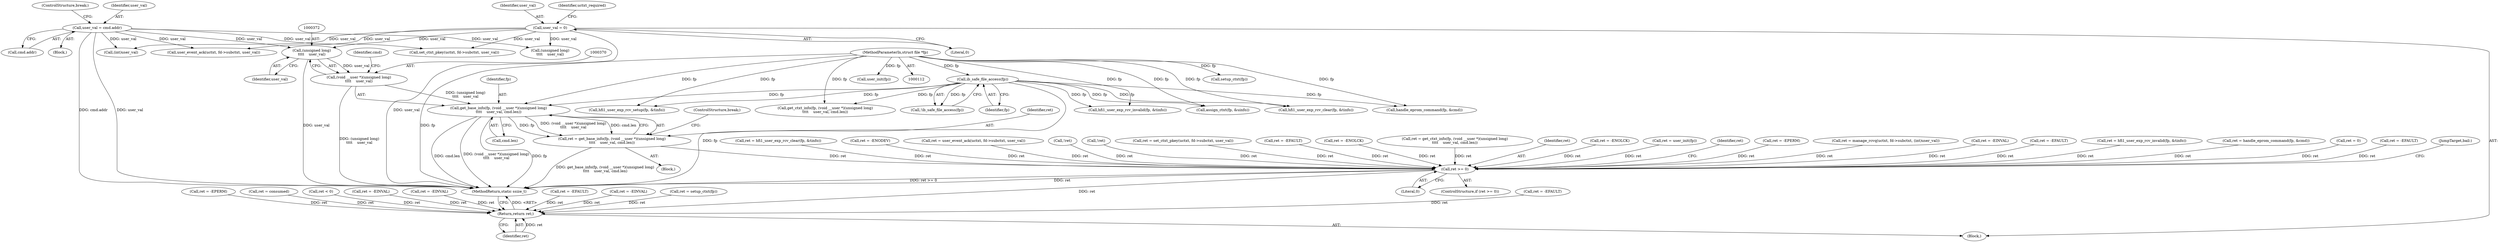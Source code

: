 digraph "0_linux_e6bd18f57aad1a2d1ef40e646d03ed0f2515c9e3_3@pointer" {
"1000367" [label="(Call,get_base_info(fp, (void __user *)(unsigned long)\n\t\t\t\t    user_val, cmd.len))"];
"1000166" [label="(Call,ib_safe_file_access(fp))"];
"1000113" [label="(MethodParameterIn,struct file *fp)"];
"1000369" [label="(Call,(void __user *)(unsigned long)\n\t\t\t\t    user_val)"];
"1000371" [label="(Call,(unsigned long)\n\t\t\t\t    user_val)"];
"1000250" [label="(Call,user_val = cmd.addr)"];
"1000152" [label="(Call,user_val = 0)"];
"1000365" [label="(Call,ret = get_base_info(fp, (void __user *)(unsigned long)\n\t\t\t\t    user_val, cmd.len))"];
"1000663" [label="(Call,ret >= 0)"];
"1000670" [label="(Return,return ret;)"];
"1000457" [label="(Call,hfi1_user_exp_rcv_clear(fp, &tinfo))"];
"1000154" [label="(Literal,0)"];
"1000368" [label="(Identifier,fp)"];
"1000371" [label="(Call,(unsigned long)\n\t\t\t\t    user_val)"];
"1000670" [label="(Return,return ret;)"];
"1000195" [label="(Call,ret = -EFAULT)"];
"1000671" [label="(Identifier,ret)"];
"1000609" [label="(Call,ret = -ENOLCK)"];
"1000316" [label="(Call,ret = -EPERM)"];
"1000351" [label="(Call,ret = get_ctxt_info(fp, (void __user *)(unsigned long)\n\t\t\t\t    user_val, cmd.len))"];
"1000369" [label="(Call,(void __user *)(unsigned long)\n\t\t\t\t    user_val)"];
"1000429" [label="(Call,hfi1_user_exp_rcv_invalid(fp, &tinfo))"];
"1000340" [label="(Call,setup_ctxt(fp))"];
"1000208" [label="(Block,)"];
"1000664" [label="(Identifier,ret)"];
"1000117" [label="(Block,)"];
"1000577" [label="(Call,ret = -ENOLCK)"];
"1000365" [label="(Call,ret = get_base_info(fp, (void __user *)(unsigned long)\n\t\t\t\t    user_val, cmd.len))"];
"1000666" [label="(Call,ret = consumed)"];
"1000325" [label="(Block,)"];
"1000373" [label="(Identifier,user_val)"];
"1000657" [label="(Call,handle_eprom_command(fp, &cmd))"];
"1000345" [label="(Call,ret = user_init(fp))"];
"1000367" [label="(Call,get_base_info(fp, (void __user *)(unsigned long)\n\t\t\t\t    user_val, cmd.len))"];
"1000395" [label="(Call,hfi1_user_exp_rcv_setup(fp, &tinfo))"];
"1000667" [label="(Identifier,ret)"];
"1000113" [label="(MethodParameterIn,struct file *fp)"];
"1000520" [label="(Call,ret = -EPERM)"];
"1000483" [label="(Call,ret = manage_rcvq(uctxt, fd->subctxt, (int)user_val))"];
"1000166" [label="(Call,ib_safe_file_access(fp))"];
"1000543" [label="(Call,ret = -EINVAL)"];
"1000152" [label="(Call,user_val = 0)"];
"1000477" [label="(Call,ret = -EFAULT)"];
"1000366" [label="(Identifier,ret)"];
"1000353" [label="(Call,get_ctxt_info(fp, (void __user *)(unsigned long)\n\t\t\t\t    user_val, cmd.len))"];
"1000357" [label="(Call,(unsigned long)\n\t\t\t\t    user_val)"];
"1000427" [label="(Call,ret = hfi1_user_exp_rcv_invalid(fp, &tinfo))"];
"1000252" [label="(Call,cmd.addr)"];
"1000663" [label="(Call,ret >= 0)"];
"1000377" [label="(ControlStructure,break;)"];
"1000655" [label="(Call,ret = handle_eprom_command(fp, &cmd))"];
"1000334" [label="(Call,ret < 0)"];
"1000374" [label="(Call,cmd.len)"];
"1000177" [label="(Call,ret = -EINVAL)"];
"1000272" [label="(Call,ret = -EINVAL)"];
"1000153" [label="(Identifier,user_val)"];
"1000144" [label="(Call,ret = 0)"];
"1000250" [label="(Call,user_val = cmd.addr)"];
"1000449" [label="(Call,ret = -EFAULT)"];
"1000290" [label="(Call,ret = -EFAULT)"];
"1000329" [label="(Call,assign_ctxt(fp, &uinfo))"];
"1000669" [label="(JumpTarget,bail:)"];
"1000165" [label="(Call,!ib_safe_file_access(fp))"];
"1000455" [label="(Call,ret = hfi1_user_exp_rcv_clear(fp, &tinfo))"];
"1000621" [label="(Call,ret = -ENODEV)"];
"1000498" [label="(Call,ret = user_event_ack(uctxt, fd->subctxt, user_val))"];
"1000255" [label="(ControlStructure,break;)"];
"1000304" [label="(Call,ret = -EINVAL)"];
"1000500" [label="(Call,user_event_ack(uctxt, fd->subctxt, user_val))"];
"1000375" [label="(Identifier,cmd)"];
"1000665" [label="(Literal,0)"];
"1000400" [label="(Call,!ret)"];
"1000347" [label="(Call,user_init(fp))"];
"1000645" [label="(Call,!ret)"];
"1000338" [label="(Call,ret = setup_ctxt(fp))"];
"1000490" [label="(Call,(int)user_val)"];
"1000662" [label="(ControlStructure,if (ret >= 0))"];
"1000511" [label="(Call,ret = set_ctxt_pkey(uctxt, fd->subctxt, user_val))"];
"1000167" [label="(Identifier,fp)"];
"1000672" [label="(MethodReturn,static ssize_t)"];
"1000157" [label="(Identifier,uctxt_required)"];
"1000251" [label="(Identifier,user_val)"];
"1000513" [label="(Call,set_ctxt_pkey(uctxt, fd->subctxt, user_val))"];
"1000421" [label="(Call,ret = -EFAULT)"];
"1000367" -> "1000365"  [label="AST: "];
"1000367" -> "1000374"  [label="CFG: "];
"1000368" -> "1000367"  [label="AST: "];
"1000369" -> "1000367"  [label="AST: "];
"1000374" -> "1000367"  [label="AST: "];
"1000365" -> "1000367"  [label="CFG: "];
"1000367" -> "1000672"  [label="DDG: (void __user *)(unsigned long)\n\t\t\t\t    user_val"];
"1000367" -> "1000672"  [label="DDG: fp"];
"1000367" -> "1000672"  [label="DDG: cmd.len"];
"1000367" -> "1000365"  [label="DDG: fp"];
"1000367" -> "1000365"  [label="DDG: (void __user *)(unsigned long)\n\t\t\t\t    user_val"];
"1000367" -> "1000365"  [label="DDG: cmd.len"];
"1000166" -> "1000367"  [label="DDG: fp"];
"1000113" -> "1000367"  [label="DDG: fp"];
"1000369" -> "1000367"  [label="DDG: (unsigned long)\n\t\t\t\t    user_val"];
"1000166" -> "1000165"  [label="AST: "];
"1000166" -> "1000167"  [label="CFG: "];
"1000167" -> "1000166"  [label="AST: "];
"1000165" -> "1000166"  [label="CFG: "];
"1000166" -> "1000672"  [label="DDG: fp"];
"1000166" -> "1000165"  [label="DDG: fp"];
"1000113" -> "1000166"  [label="DDG: fp"];
"1000166" -> "1000329"  [label="DDG: fp"];
"1000166" -> "1000353"  [label="DDG: fp"];
"1000166" -> "1000395"  [label="DDG: fp"];
"1000166" -> "1000429"  [label="DDG: fp"];
"1000166" -> "1000457"  [label="DDG: fp"];
"1000166" -> "1000657"  [label="DDG: fp"];
"1000113" -> "1000112"  [label="AST: "];
"1000113" -> "1000672"  [label="DDG: fp"];
"1000113" -> "1000329"  [label="DDG: fp"];
"1000113" -> "1000340"  [label="DDG: fp"];
"1000113" -> "1000347"  [label="DDG: fp"];
"1000113" -> "1000353"  [label="DDG: fp"];
"1000113" -> "1000395"  [label="DDG: fp"];
"1000113" -> "1000429"  [label="DDG: fp"];
"1000113" -> "1000457"  [label="DDG: fp"];
"1000113" -> "1000657"  [label="DDG: fp"];
"1000369" -> "1000371"  [label="CFG: "];
"1000370" -> "1000369"  [label="AST: "];
"1000371" -> "1000369"  [label="AST: "];
"1000375" -> "1000369"  [label="CFG: "];
"1000369" -> "1000672"  [label="DDG: (unsigned long)\n\t\t\t\t    user_val"];
"1000371" -> "1000369"  [label="DDG: user_val"];
"1000371" -> "1000373"  [label="CFG: "];
"1000372" -> "1000371"  [label="AST: "];
"1000373" -> "1000371"  [label="AST: "];
"1000371" -> "1000672"  [label="DDG: user_val"];
"1000250" -> "1000371"  [label="DDG: user_val"];
"1000152" -> "1000371"  [label="DDG: user_val"];
"1000250" -> "1000208"  [label="AST: "];
"1000250" -> "1000252"  [label="CFG: "];
"1000251" -> "1000250"  [label="AST: "];
"1000252" -> "1000250"  [label="AST: "];
"1000255" -> "1000250"  [label="CFG: "];
"1000250" -> "1000672"  [label="DDG: user_val"];
"1000250" -> "1000672"  [label="DDG: cmd.addr"];
"1000250" -> "1000357"  [label="DDG: user_val"];
"1000250" -> "1000490"  [label="DDG: user_val"];
"1000250" -> "1000500"  [label="DDG: user_val"];
"1000250" -> "1000513"  [label="DDG: user_val"];
"1000152" -> "1000117"  [label="AST: "];
"1000152" -> "1000154"  [label="CFG: "];
"1000153" -> "1000152"  [label="AST: "];
"1000154" -> "1000152"  [label="AST: "];
"1000157" -> "1000152"  [label="CFG: "];
"1000152" -> "1000672"  [label="DDG: user_val"];
"1000152" -> "1000357"  [label="DDG: user_val"];
"1000152" -> "1000490"  [label="DDG: user_val"];
"1000152" -> "1000500"  [label="DDG: user_val"];
"1000152" -> "1000513"  [label="DDG: user_val"];
"1000365" -> "1000325"  [label="AST: "];
"1000366" -> "1000365"  [label="AST: "];
"1000377" -> "1000365"  [label="CFG: "];
"1000365" -> "1000672"  [label="DDG: get_base_info(fp, (void __user *)(unsigned long)\n\t\t\t\t    user_val, cmd.len)"];
"1000365" -> "1000663"  [label="DDG: ret"];
"1000663" -> "1000662"  [label="AST: "];
"1000663" -> "1000665"  [label="CFG: "];
"1000664" -> "1000663"  [label="AST: "];
"1000665" -> "1000663"  [label="AST: "];
"1000667" -> "1000663"  [label="CFG: "];
"1000669" -> "1000663"  [label="CFG: "];
"1000663" -> "1000672"  [label="DDG: ret >= 0"];
"1000663" -> "1000672"  [label="DDG: ret"];
"1000427" -> "1000663"  [label="DDG: ret"];
"1000621" -> "1000663"  [label="DDG: ret"];
"1000655" -> "1000663"  [label="DDG: ret"];
"1000645" -> "1000663"  [label="DDG: ret"];
"1000400" -> "1000663"  [label="DDG: ret"];
"1000609" -> "1000663"  [label="DDG: ret"];
"1000449" -> "1000663"  [label="DDG: ret"];
"1000421" -> "1000663"  [label="DDG: ret"];
"1000498" -> "1000663"  [label="DDG: ret"];
"1000577" -> "1000663"  [label="DDG: ret"];
"1000345" -> "1000663"  [label="DDG: ret"];
"1000477" -> "1000663"  [label="DDG: ret"];
"1000455" -> "1000663"  [label="DDG: ret"];
"1000483" -> "1000663"  [label="DDG: ret"];
"1000520" -> "1000663"  [label="DDG: ret"];
"1000144" -> "1000663"  [label="DDG: ret"];
"1000511" -> "1000663"  [label="DDG: ret"];
"1000543" -> "1000663"  [label="DDG: ret"];
"1000351" -> "1000663"  [label="DDG: ret"];
"1000663" -> "1000670"  [label="DDG: ret"];
"1000670" -> "1000117"  [label="AST: "];
"1000670" -> "1000671"  [label="CFG: "];
"1000671" -> "1000670"  [label="AST: "];
"1000672" -> "1000670"  [label="CFG: "];
"1000670" -> "1000672"  [label="DDG: <RET>"];
"1000671" -> "1000670"  [label="DDG: ret"];
"1000177" -> "1000670"  [label="DDG: ret"];
"1000304" -> "1000670"  [label="DDG: ret"];
"1000272" -> "1000670"  [label="DDG: ret"];
"1000195" -> "1000670"  [label="DDG: ret"];
"1000334" -> "1000670"  [label="DDG: ret"];
"1000338" -> "1000670"  [label="DDG: ret"];
"1000290" -> "1000670"  [label="DDG: ret"];
"1000316" -> "1000670"  [label="DDG: ret"];
"1000666" -> "1000670"  [label="DDG: ret"];
}
